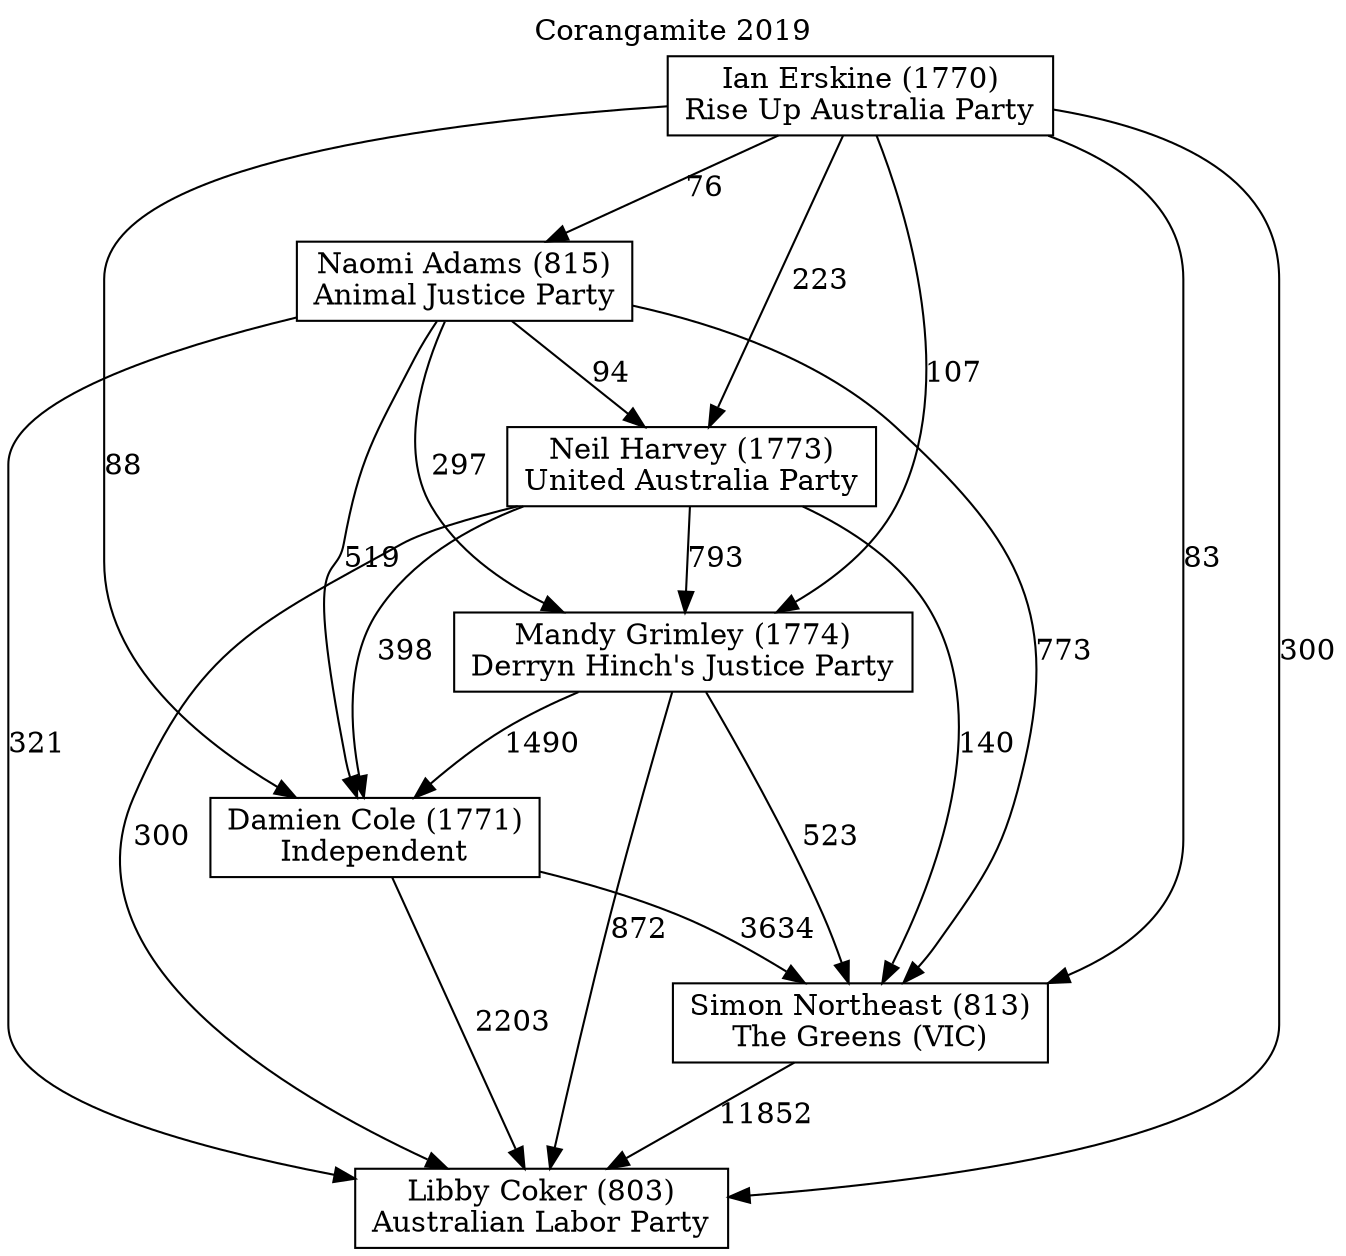 // House preference flow
digraph "Libby Coker (803)_Corangamite_2019" {
	graph [label="Corangamite 2019" labelloc=t mclimit=10]
	node [shape=box]
	"Damien Cole (1771)" [label="Damien Cole (1771)
Independent"]
	"Ian Erskine (1770)" [label="Ian Erskine (1770)
Rise Up Australia Party"]
	"Libby Coker (803)" [label="Libby Coker (803)
Australian Labor Party"]
	"Mandy Grimley (1774)" [label="Mandy Grimley (1774)
Derryn Hinch's Justice Party"]
	"Naomi Adams (815)" [label="Naomi Adams (815)
Animal Justice Party"]
	"Neil Harvey (1773)" [label="Neil Harvey (1773)
United Australia Party"]
	"Simon Northeast (813)" [label="Simon Northeast (813)
The Greens (VIC)"]
	"Damien Cole (1771)" -> "Libby Coker (803)" [label=2203]
	"Damien Cole (1771)" -> "Simon Northeast (813)" [label=3634]
	"Ian Erskine (1770)" -> "Damien Cole (1771)" [label=88]
	"Ian Erskine (1770)" -> "Libby Coker (803)" [label=300]
	"Ian Erskine (1770)" -> "Mandy Grimley (1774)" [label=107]
	"Ian Erskine (1770)" -> "Naomi Adams (815)" [label=76]
	"Ian Erskine (1770)" -> "Neil Harvey (1773)" [label=223]
	"Ian Erskine (1770)" -> "Simon Northeast (813)" [label=83]
	"Mandy Grimley (1774)" -> "Damien Cole (1771)" [label=1490]
	"Mandy Grimley (1774)" -> "Libby Coker (803)" [label=872]
	"Mandy Grimley (1774)" -> "Simon Northeast (813)" [label=523]
	"Naomi Adams (815)" -> "Damien Cole (1771)" [label=519]
	"Naomi Adams (815)" -> "Libby Coker (803)" [label=321]
	"Naomi Adams (815)" -> "Mandy Grimley (1774)" [label=297]
	"Naomi Adams (815)" -> "Neil Harvey (1773)" [label=94]
	"Naomi Adams (815)" -> "Simon Northeast (813)" [label=773]
	"Neil Harvey (1773)" -> "Damien Cole (1771)" [label=398]
	"Neil Harvey (1773)" -> "Libby Coker (803)" [label=300]
	"Neil Harvey (1773)" -> "Mandy Grimley (1774)" [label=793]
	"Neil Harvey (1773)" -> "Simon Northeast (813)" [label=140]
	"Simon Northeast (813)" -> "Libby Coker (803)" [label=11852]
}
